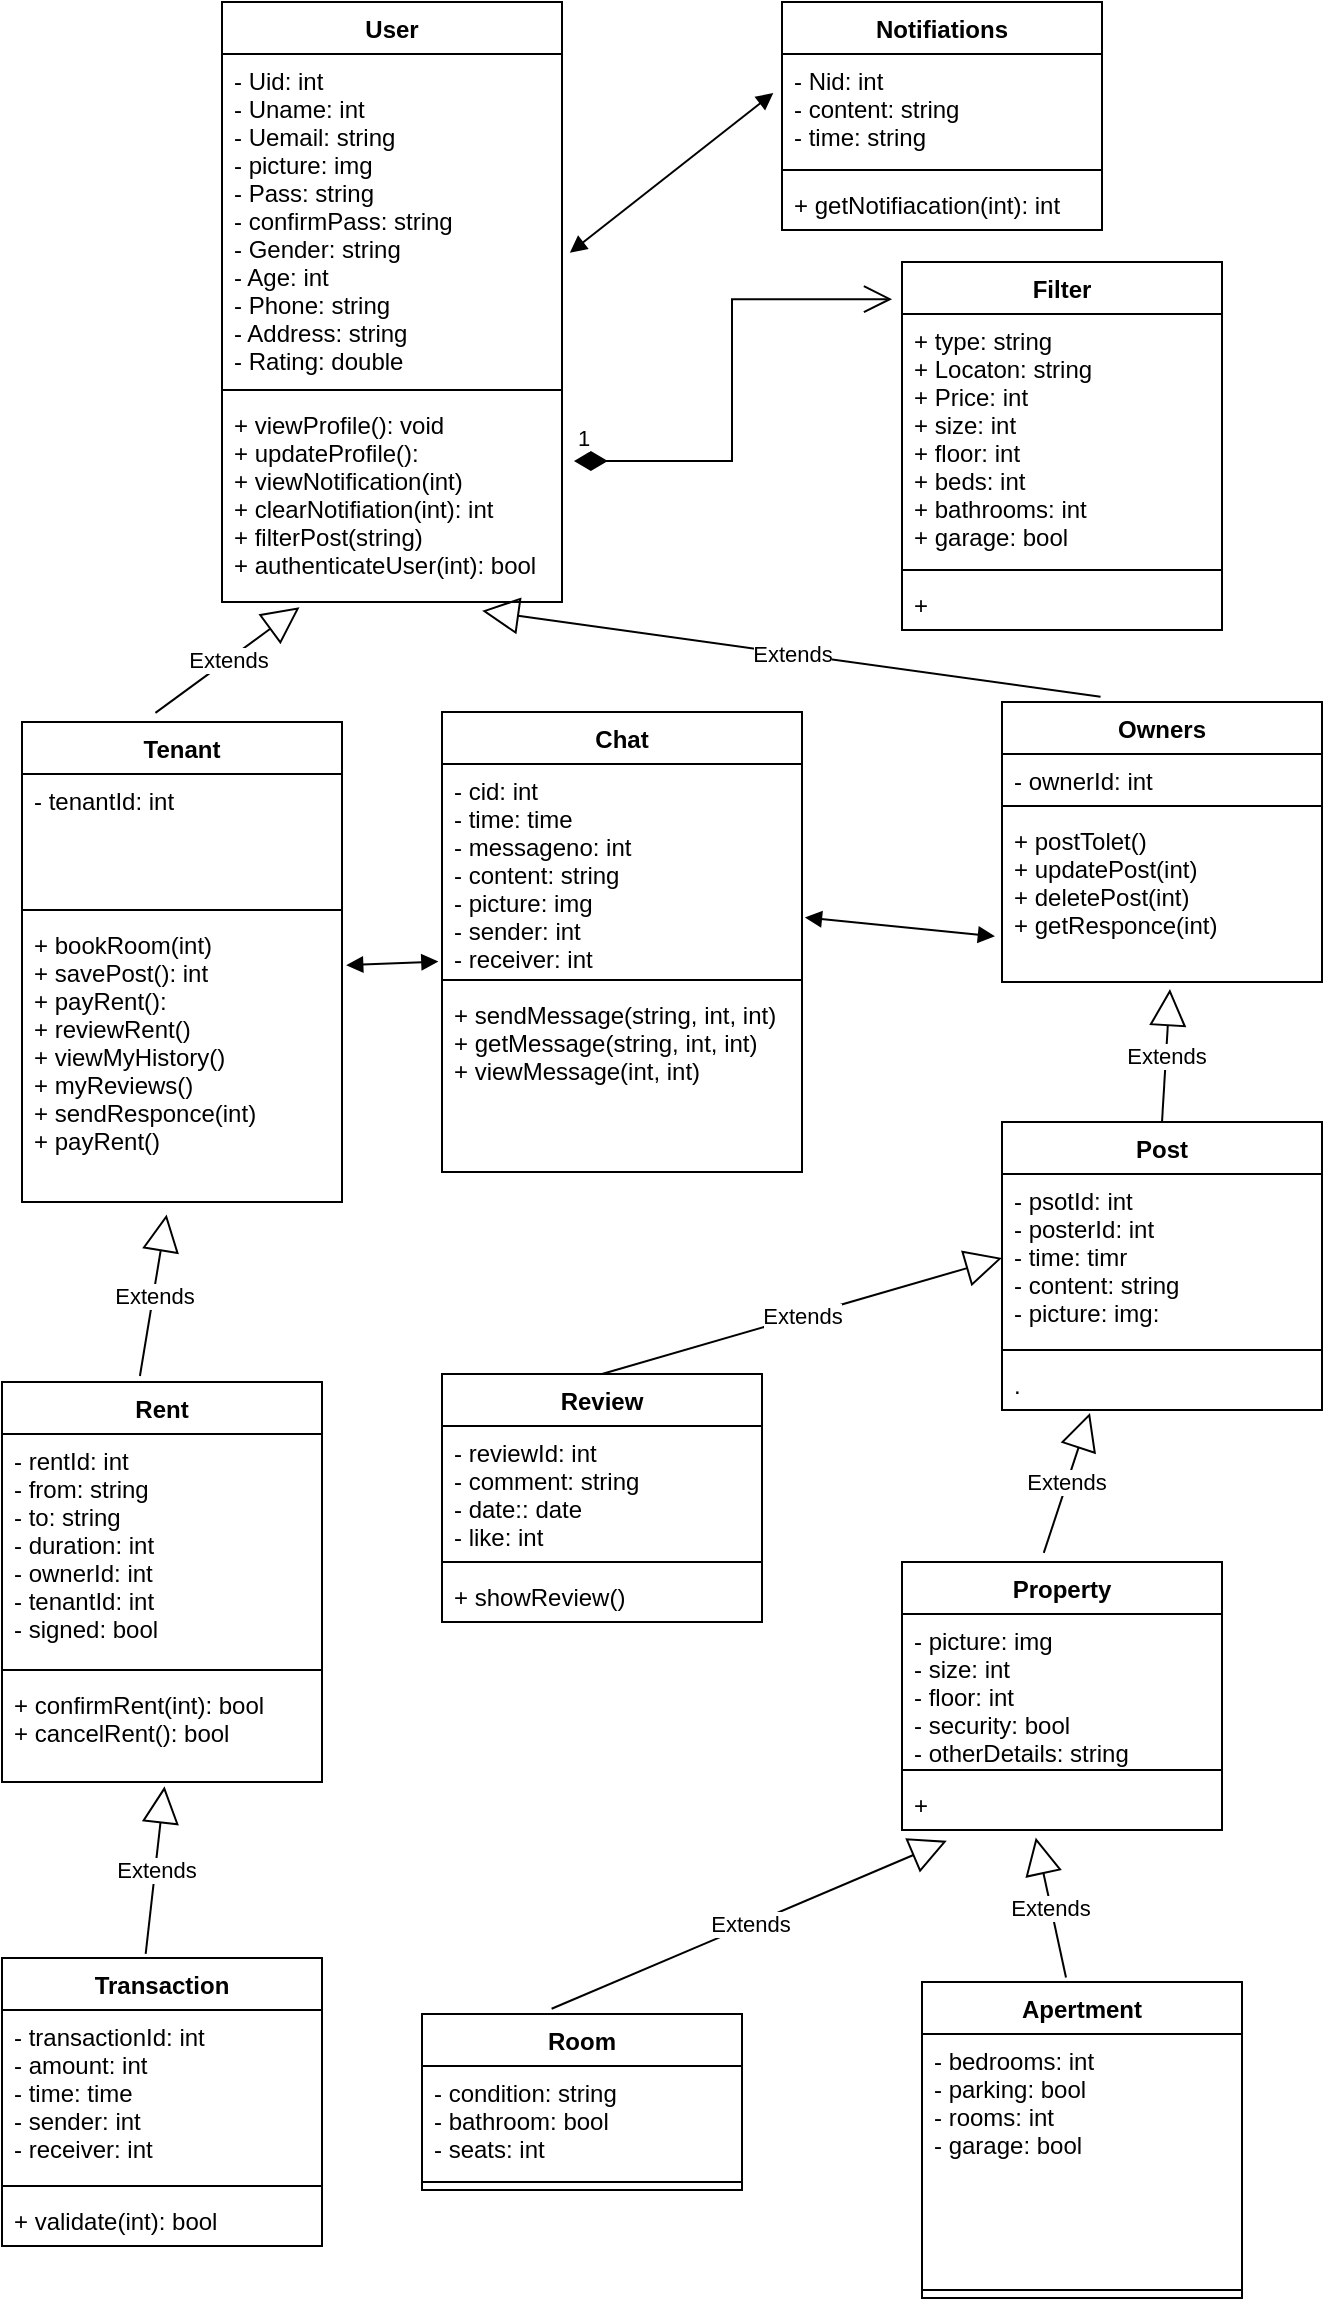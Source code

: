 <mxfile version="20.8.3" type="github">
  <diagram name="Page-1" id="c4acf3e9-155e-7222-9cf6-157b1a14988f">
    <mxGraphModel dx="1615" dy="958" grid="1" gridSize="10" guides="1" tooltips="1" connect="1" arrows="1" fold="1" page="1" pageScale="1" pageWidth="850" pageHeight="1100" background="none" math="0" shadow="0">
      <root>
        <mxCell id="0" />
        <mxCell id="1" parent="0" />
        <mxCell id="u3X4AU7v8dlmbGlDdiqq-5" value="User" style="swimlane;fontStyle=1;align=center;verticalAlign=top;childLayout=stackLayout;horizontal=1;startSize=26;horizontalStack=0;resizeParent=1;resizeParentMax=0;resizeLast=0;collapsible=1;marginBottom=0;" vertex="1" parent="1">
          <mxGeometry x="220" y="80" width="170" height="300" as="geometry" />
        </mxCell>
        <mxCell id="u3X4AU7v8dlmbGlDdiqq-6" value="- Uid: int&#xa;- Uname: int&#xa;- Uemail: string&#xa;- picture: img&#xa;- Pass: string&#xa;- confirmPass: string&#xa;- Gender: string&#xa;- Age: int&#xa;- Phone: string&#xa;- Address: string&#xa;- Rating: double" style="text;strokeColor=none;fillColor=none;align=left;verticalAlign=top;spacingLeft=4;spacingRight=4;overflow=hidden;rotatable=0;points=[[0,0.5],[1,0.5]];portConstraint=eastwest;" vertex="1" parent="u3X4AU7v8dlmbGlDdiqq-5">
          <mxGeometry y="26" width="170" height="164" as="geometry" />
        </mxCell>
        <mxCell id="u3X4AU7v8dlmbGlDdiqq-7" value="" style="line;strokeWidth=1;fillColor=none;align=left;verticalAlign=middle;spacingTop=-1;spacingLeft=3;spacingRight=3;rotatable=0;labelPosition=right;points=[];portConstraint=eastwest;strokeColor=inherit;" vertex="1" parent="u3X4AU7v8dlmbGlDdiqq-5">
          <mxGeometry y="190" width="170" height="8" as="geometry" />
        </mxCell>
        <mxCell id="u3X4AU7v8dlmbGlDdiqq-8" value="+ viewProfile(): void&#xa;+ updateProfile(): &#xa;+ viewNotification(int) &#xa;+ clearNotifiation(int): int&#xa;+ filterPost(string)&#xa;+ authenticateUser(int): bool" style="text;strokeColor=none;fillColor=none;align=left;verticalAlign=top;spacingLeft=4;spacingRight=4;overflow=hidden;rotatable=0;points=[[0,0.5],[1,0.5]];portConstraint=eastwest;" vertex="1" parent="u3X4AU7v8dlmbGlDdiqq-5">
          <mxGeometry y="198" width="170" height="102" as="geometry" />
        </mxCell>
        <mxCell id="u3X4AU7v8dlmbGlDdiqq-9" value="Notifiations" style="swimlane;fontStyle=1;align=center;verticalAlign=top;childLayout=stackLayout;horizontal=1;startSize=26;horizontalStack=0;resizeParent=1;resizeParentMax=0;resizeLast=0;collapsible=1;marginBottom=0;" vertex="1" parent="1">
          <mxGeometry x="500" y="80" width="160" height="114" as="geometry" />
        </mxCell>
        <mxCell id="u3X4AU7v8dlmbGlDdiqq-10" value="- Nid: int&#xa;- content: string&#xa;- time: string" style="text;strokeColor=none;fillColor=none;align=left;verticalAlign=top;spacingLeft=4;spacingRight=4;overflow=hidden;rotatable=0;points=[[0,0.5],[1,0.5]];portConstraint=eastwest;" vertex="1" parent="u3X4AU7v8dlmbGlDdiqq-9">
          <mxGeometry y="26" width="160" height="54" as="geometry" />
        </mxCell>
        <mxCell id="u3X4AU7v8dlmbGlDdiqq-11" value="" style="line;strokeWidth=1;fillColor=none;align=left;verticalAlign=middle;spacingTop=-1;spacingLeft=3;spacingRight=3;rotatable=0;labelPosition=right;points=[];portConstraint=eastwest;strokeColor=inherit;" vertex="1" parent="u3X4AU7v8dlmbGlDdiqq-9">
          <mxGeometry y="80" width="160" height="8" as="geometry" />
        </mxCell>
        <mxCell id="u3X4AU7v8dlmbGlDdiqq-12" value="+ getNotifiacation(int): int" style="text;strokeColor=none;fillColor=none;align=left;verticalAlign=top;spacingLeft=4;spacingRight=4;overflow=hidden;rotatable=0;points=[[0,0.5],[1,0.5]];portConstraint=eastwest;" vertex="1" parent="u3X4AU7v8dlmbGlDdiqq-9">
          <mxGeometry y="88" width="160" height="26" as="geometry" />
        </mxCell>
        <mxCell id="u3X4AU7v8dlmbGlDdiqq-20" value="Tenant" style="swimlane;fontStyle=1;align=center;verticalAlign=top;childLayout=stackLayout;horizontal=1;startSize=26;horizontalStack=0;resizeParent=1;resizeParentMax=0;resizeLast=0;collapsible=1;marginBottom=0;" vertex="1" parent="1">
          <mxGeometry x="120" y="440" width="160" height="240" as="geometry" />
        </mxCell>
        <mxCell id="u3X4AU7v8dlmbGlDdiqq-21" value="- tenantId: int" style="text;strokeColor=none;fillColor=none;align=left;verticalAlign=top;spacingLeft=4;spacingRight=4;overflow=hidden;rotatable=0;points=[[0,0.5],[1,0.5]];portConstraint=eastwest;" vertex="1" parent="u3X4AU7v8dlmbGlDdiqq-20">
          <mxGeometry y="26" width="160" height="64" as="geometry" />
        </mxCell>
        <mxCell id="u3X4AU7v8dlmbGlDdiqq-22" value="" style="line;strokeWidth=1;fillColor=none;align=left;verticalAlign=middle;spacingTop=-1;spacingLeft=3;spacingRight=3;rotatable=0;labelPosition=right;points=[];portConstraint=eastwest;strokeColor=inherit;" vertex="1" parent="u3X4AU7v8dlmbGlDdiqq-20">
          <mxGeometry y="90" width="160" height="8" as="geometry" />
        </mxCell>
        <mxCell id="u3X4AU7v8dlmbGlDdiqq-23" value="+ bookRoom(int)&#xa;+ savePost(): int&#xa;+ payRent(): &#xa;+ reviewRent()&#xa;+ viewMyHistory()&#xa;+ myReviews()&#xa;+ sendResponce(int)&#xa;+ payRent()&#xa;" style="text;strokeColor=none;fillColor=none;align=left;verticalAlign=top;spacingLeft=4;spacingRight=4;overflow=hidden;rotatable=0;points=[[0,0.5],[1,0.5]];portConstraint=eastwest;" vertex="1" parent="u3X4AU7v8dlmbGlDdiqq-20">
          <mxGeometry y="98" width="160" height="142" as="geometry" />
        </mxCell>
        <mxCell id="u3X4AU7v8dlmbGlDdiqq-24" value="Owners" style="swimlane;fontStyle=1;align=center;verticalAlign=top;childLayout=stackLayout;horizontal=1;startSize=26;horizontalStack=0;resizeParent=1;resizeParentMax=0;resizeLast=0;collapsible=1;marginBottom=0;" vertex="1" parent="1">
          <mxGeometry x="610" y="430" width="160" height="140" as="geometry" />
        </mxCell>
        <mxCell id="u3X4AU7v8dlmbGlDdiqq-25" value="- ownerId: int " style="text;strokeColor=none;fillColor=none;align=left;verticalAlign=top;spacingLeft=4;spacingRight=4;overflow=hidden;rotatable=0;points=[[0,0.5],[1,0.5]];portConstraint=eastwest;" vertex="1" parent="u3X4AU7v8dlmbGlDdiqq-24">
          <mxGeometry y="26" width="160" height="22" as="geometry" />
        </mxCell>
        <mxCell id="u3X4AU7v8dlmbGlDdiqq-26" value="" style="line;strokeWidth=1;fillColor=none;align=left;verticalAlign=middle;spacingTop=-1;spacingLeft=3;spacingRight=3;rotatable=0;labelPosition=right;points=[];portConstraint=eastwest;strokeColor=inherit;" vertex="1" parent="u3X4AU7v8dlmbGlDdiqq-24">
          <mxGeometry y="48" width="160" height="8" as="geometry" />
        </mxCell>
        <mxCell id="u3X4AU7v8dlmbGlDdiqq-27" value="+ postTolet()&#xa;+ updatePost(int)&#xa;+ deletePost(int)&#xa;+ getResponce(int)" style="text;strokeColor=none;fillColor=none;align=left;verticalAlign=top;spacingLeft=4;spacingRight=4;overflow=hidden;rotatable=0;points=[[0,0.5],[1,0.5]];portConstraint=eastwest;" vertex="1" parent="u3X4AU7v8dlmbGlDdiqq-24">
          <mxGeometry y="56" width="160" height="84" as="geometry" />
        </mxCell>
        <mxCell id="u3X4AU7v8dlmbGlDdiqq-28" value="Chat" style="swimlane;fontStyle=1;align=center;verticalAlign=top;childLayout=stackLayout;horizontal=1;startSize=26;horizontalStack=0;resizeParent=1;resizeParentMax=0;resizeLast=0;collapsible=1;marginBottom=0;" vertex="1" parent="1">
          <mxGeometry x="330" y="435" width="180" height="230" as="geometry" />
        </mxCell>
        <mxCell id="u3X4AU7v8dlmbGlDdiqq-29" value="- cid: int&#xa;- time: time&#xa;- messageno: int&#xa;- content: string&#xa;- picture: img&#xa;- sender: int&#xa;- receiver: int" style="text;strokeColor=none;fillColor=none;align=left;verticalAlign=top;spacingLeft=4;spacingRight=4;overflow=hidden;rotatable=0;points=[[0,0.5],[1,0.5]];portConstraint=eastwest;" vertex="1" parent="u3X4AU7v8dlmbGlDdiqq-28">
          <mxGeometry y="26" width="180" height="104" as="geometry" />
        </mxCell>
        <mxCell id="u3X4AU7v8dlmbGlDdiqq-30" value="" style="line;strokeWidth=1;fillColor=none;align=left;verticalAlign=middle;spacingTop=-1;spacingLeft=3;spacingRight=3;rotatable=0;labelPosition=right;points=[];portConstraint=eastwest;strokeColor=inherit;" vertex="1" parent="u3X4AU7v8dlmbGlDdiqq-28">
          <mxGeometry y="130" width="180" height="8" as="geometry" />
        </mxCell>
        <mxCell id="u3X4AU7v8dlmbGlDdiqq-31" value="+ sendMessage(string, int, int)&#xa;+ getMessage(string, int, int)&#xa;+ viewMessage(int, int)" style="text;strokeColor=none;fillColor=none;align=left;verticalAlign=top;spacingLeft=4;spacingRight=4;overflow=hidden;rotatable=0;points=[[0,0.5],[1,0.5]];portConstraint=eastwest;" vertex="1" parent="u3X4AU7v8dlmbGlDdiqq-28">
          <mxGeometry y="138" width="180" height="92" as="geometry" />
        </mxCell>
        <mxCell id="u3X4AU7v8dlmbGlDdiqq-32" value="Filter" style="swimlane;fontStyle=1;align=center;verticalAlign=top;childLayout=stackLayout;horizontal=1;startSize=26;horizontalStack=0;resizeParent=1;resizeParentMax=0;resizeLast=0;collapsible=1;marginBottom=0;" vertex="1" parent="1">
          <mxGeometry x="560" y="210" width="160" height="184" as="geometry" />
        </mxCell>
        <mxCell id="u3X4AU7v8dlmbGlDdiqq-33" value="+ type: string&#xa;+ Locaton: string&#xa;+ Price: int&#xa;+ size: int&#xa;+ floor: int&#xa;+ beds: int&#xa;+ bathrooms: int&#xa;+ garage: bool" style="text;strokeColor=none;fillColor=none;align=left;verticalAlign=top;spacingLeft=4;spacingRight=4;overflow=hidden;rotatable=0;points=[[0,0.5],[1,0.5]];portConstraint=eastwest;" vertex="1" parent="u3X4AU7v8dlmbGlDdiqq-32">
          <mxGeometry y="26" width="160" height="124" as="geometry" />
        </mxCell>
        <mxCell id="u3X4AU7v8dlmbGlDdiqq-34" value="" style="line;strokeWidth=1;fillColor=none;align=left;verticalAlign=middle;spacingTop=-1;spacingLeft=3;spacingRight=3;rotatable=0;labelPosition=right;points=[];portConstraint=eastwest;strokeColor=inherit;" vertex="1" parent="u3X4AU7v8dlmbGlDdiqq-32">
          <mxGeometry y="150" width="160" height="8" as="geometry" />
        </mxCell>
        <mxCell id="u3X4AU7v8dlmbGlDdiqq-35" value="+  " style="text;strokeColor=none;fillColor=none;align=left;verticalAlign=top;spacingLeft=4;spacingRight=4;overflow=hidden;rotatable=0;points=[[0,0.5],[1,0.5]];portConstraint=eastwest;" vertex="1" parent="u3X4AU7v8dlmbGlDdiqq-32">
          <mxGeometry y="158" width="160" height="26" as="geometry" />
        </mxCell>
        <mxCell id="u3X4AU7v8dlmbGlDdiqq-36" value="Post" style="swimlane;fontStyle=1;align=center;verticalAlign=top;childLayout=stackLayout;horizontal=1;startSize=26;horizontalStack=0;resizeParent=1;resizeParentMax=0;resizeLast=0;collapsible=1;marginBottom=0;" vertex="1" parent="1">
          <mxGeometry x="610" y="640" width="160" height="144" as="geometry" />
        </mxCell>
        <mxCell id="u3X4AU7v8dlmbGlDdiqq-37" value="- psotId: int&#xa;- posterId: int&#xa;- time: timr&#xa;- content: string&#xa;- picture: img:" style="text;strokeColor=none;fillColor=none;align=left;verticalAlign=top;spacingLeft=4;spacingRight=4;overflow=hidden;rotatable=0;points=[[0,0.5],[1,0.5]];portConstraint=eastwest;" vertex="1" parent="u3X4AU7v8dlmbGlDdiqq-36">
          <mxGeometry y="26" width="160" height="84" as="geometry" />
        </mxCell>
        <mxCell id="u3X4AU7v8dlmbGlDdiqq-38" value="" style="line;strokeWidth=1;fillColor=none;align=left;verticalAlign=middle;spacingTop=-1;spacingLeft=3;spacingRight=3;rotatable=0;labelPosition=right;points=[];portConstraint=eastwest;strokeColor=inherit;" vertex="1" parent="u3X4AU7v8dlmbGlDdiqq-36">
          <mxGeometry y="110" width="160" height="8" as="geometry" />
        </mxCell>
        <mxCell id="u3X4AU7v8dlmbGlDdiqq-39" value="." style="text;strokeColor=none;fillColor=none;align=left;verticalAlign=top;spacingLeft=4;spacingRight=4;overflow=hidden;rotatable=0;points=[[0,0.5],[1,0.5]];portConstraint=eastwest;" vertex="1" parent="u3X4AU7v8dlmbGlDdiqq-36">
          <mxGeometry y="118" width="160" height="26" as="geometry" />
        </mxCell>
        <mxCell id="u3X4AU7v8dlmbGlDdiqq-50" value="Property" style="swimlane;fontStyle=1;align=center;verticalAlign=top;childLayout=stackLayout;horizontal=1;startSize=26;horizontalStack=0;resizeParent=1;resizeParentMax=0;resizeLast=0;collapsible=1;marginBottom=0;" vertex="1" parent="1">
          <mxGeometry x="560" y="860" width="160" height="134" as="geometry" />
        </mxCell>
        <mxCell id="u3X4AU7v8dlmbGlDdiqq-51" value="- picture: img&#xa;- size: int&#xa;- floor: int&#xa;- security: bool&#xa;- otherDetails: string" style="text;strokeColor=none;fillColor=none;align=left;verticalAlign=top;spacingLeft=4;spacingRight=4;overflow=hidden;rotatable=0;points=[[0,0.5],[1,0.5]];portConstraint=eastwest;" vertex="1" parent="u3X4AU7v8dlmbGlDdiqq-50">
          <mxGeometry y="26" width="160" height="74" as="geometry" />
        </mxCell>
        <mxCell id="u3X4AU7v8dlmbGlDdiqq-52" value="" style="line;strokeWidth=1;fillColor=none;align=left;verticalAlign=middle;spacingTop=-1;spacingLeft=3;spacingRight=3;rotatable=0;labelPosition=right;points=[];portConstraint=eastwest;strokeColor=inherit;" vertex="1" parent="u3X4AU7v8dlmbGlDdiqq-50">
          <mxGeometry y="100" width="160" height="8" as="geometry" />
        </mxCell>
        <mxCell id="u3X4AU7v8dlmbGlDdiqq-53" value="+" style="text;strokeColor=none;fillColor=none;align=left;verticalAlign=top;spacingLeft=4;spacingRight=4;overflow=hidden;rotatable=0;points=[[0,0.5],[1,0.5]];portConstraint=eastwest;" vertex="1" parent="u3X4AU7v8dlmbGlDdiqq-50">
          <mxGeometry y="108" width="160" height="26" as="geometry" />
        </mxCell>
        <mxCell id="u3X4AU7v8dlmbGlDdiqq-54" value="Room" style="swimlane;fontStyle=1;align=center;verticalAlign=top;childLayout=stackLayout;horizontal=1;startSize=26;horizontalStack=0;resizeParent=1;resizeParentMax=0;resizeLast=0;collapsible=1;marginBottom=0;" vertex="1" parent="1">
          <mxGeometry x="320" y="1086" width="160" height="88" as="geometry" />
        </mxCell>
        <mxCell id="u3X4AU7v8dlmbGlDdiqq-55" value="- condition: string&#xa;- bathroom: bool&#xa;- seats: int" style="text;strokeColor=none;fillColor=none;align=left;verticalAlign=top;spacingLeft=4;spacingRight=4;overflow=hidden;rotatable=0;points=[[0,0.5],[1,0.5]];portConstraint=eastwest;" vertex="1" parent="u3X4AU7v8dlmbGlDdiqq-54">
          <mxGeometry y="26" width="160" height="54" as="geometry" />
        </mxCell>
        <mxCell id="u3X4AU7v8dlmbGlDdiqq-56" value="" style="line;strokeWidth=1;fillColor=none;align=left;verticalAlign=middle;spacingTop=-1;spacingLeft=3;spacingRight=3;rotatable=0;labelPosition=right;points=[];portConstraint=eastwest;strokeColor=inherit;" vertex="1" parent="u3X4AU7v8dlmbGlDdiqq-54">
          <mxGeometry y="80" width="160" height="8" as="geometry" />
        </mxCell>
        <mxCell id="u3X4AU7v8dlmbGlDdiqq-58" value="Apertment" style="swimlane;fontStyle=1;align=center;verticalAlign=top;childLayout=stackLayout;horizontal=1;startSize=26;horizontalStack=0;resizeParent=1;resizeParentMax=0;resizeLast=0;collapsible=1;marginBottom=0;" vertex="1" parent="1">
          <mxGeometry x="570" y="1070" width="160" height="158" as="geometry" />
        </mxCell>
        <mxCell id="u3X4AU7v8dlmbGlDdiqq-59" value="- bedrooms: int&#xa;- parking: bool&#xa;- rooms: int&#xa;- garage: bool" style="text;strokeColor=none;fillColor=none;align=left;verticalAlign=top;spacingLeft=4;spacingRight=4;overflow=hidden;rotatable=0;points=[[0,0.5],[1,0.5]];portConstraint=eastwest;" vertex="1" parent="u3X4AU7v8dlmbGlDdiqq-58">
          <mxGeometry y="26" width="160" height="124" as="geometry" />
        </mxCell>
        <mxCell id="u3X4AU7v8dlmbGlDdiqq-60" value="" style="line;strokeWidth=1;fillColor=none;align=left;verticalAlign=middle;spacingTop=-1;spacingLeft=3;spacingRight=3;rotatable=0;labelPosition=right;points=[];portConstraint=eastwest;strokeColor=inherit;" vertex="1" parent="u3X4AU7v8dlmbGlDdiqq-58">
          <mxGeometry y="150" width="160" height="8" as="geometry" />
        </mxCell>
        <mxCell id="u3X4AU7v8dlmbGlDdiqq-63" value="Extends" style="endArrow=block;endSize=16;endFill=0;html=1;rounded=0;exitX=0.45;exitY=-0.014;exitDx=0;exitDy=0;exitPerimeter=0;entryX=0.418;entryY=1.146;entryDx=0;entryDy=0;entryPerimeter=0;" edge="1" parent="1" source="u3X4AU7v8dlmbGlDdiqq-58" target="u3X4AU7v8dlmbGlDdiqq-53">
          <mxGeometry width="160" relative="1" as="geometry">
            <mxPoint x="780" y="1120" as="sourcePoint" />
            <mxPoint x="620" y="1120" as="targetPoint" />
          </mxGeometry>
        </mxCell>
        <mxCell id="u3X4AU7v8dlmbGlDdiqq-64" value="Extends" style="endArrow=block;endSize=16;endFill=0;html=1;rounded=0;exitX=0.443;exitY=-0.034;exitDx=0;exitDy=0;exitPerimeter=0;entryX=0.275;entryY=1.058;entryDx=0;entryDy=0;entryPerimeter=0;" edge="1" parent="1" source="u3X4AU7v8dlmbGlDdiqq-50" target="u3X4AU7v8dlmbGlDdiqq-39">
          <mxGeometry width="160" relative="1" as="geometry">
            <mxPoint x="790" y="910" as="sourcePoint" />
            <mxPoint x="630" y="910" as="targetPoint" />
          </mxGeometry>
        </mxCell>
        <mxCell id="u3X4AU7v8dlmbGlDdiqq-65" value="Transaction" style="swimlane;fontStyle=1;align=center;verticalAlign=top;childLayout=stackLayout;horizontal=1;startSize=26;horizontalStack=0;resizeParent=1;resizeParentMax=0;resizeLast=0;collapsible=1;marginBottom=0;" vertex="1" parent="1">
          <mxGeometry x="110" y="1058" width="160" height="144" as="geometry" />
        </mxCell>
        <mxCell id="u3X4AU7v8dlmbGlDdiqq-66" value="- transactionId: int&#xa;- amount: int&#xa;- time: time&#xa;- sender: int&#xa;- receiver: int" style="text;strokeColor=none;fillColor=none;align=left;verticalAlign=top;spacingLeft=4;spacingRight=4;overflow=hidden;rotatable=0;points=[[0,0.5],[1,0.5]];portConstraint=eastwest;" vertex="1" parent="u3X4AU7v8dlmbGlDdiqq-65">
          <mxGeometry y="26" width="160" height="84" as="geometry" />
        </mxCell>
        <mxCell id="u3X4AU7v8dlmbGlDdiqq-67" value="" style="line;strokeWidth=1;fillColor=none;align=left;verticalAlign=middle;spacingTop=-1;spacingLeft=3;spacingRight=3;rotatable=0;labelPosition=right;points=[];portConstraint=eastwest;strokeColor=inherit;" vertex="1" parent="u3X4AU7v8dlmbGlDdiqq-65">
          <mxGeometry y="110" width="160" height="8" as="geometry" />
        </mxCell>
        <mxCell id="u3X4AU7v8dlmbGlDdiqq-68" value="+ validate(int): bool" style="text;strokeColor=none;fillColor=none;align=left;verticalAlign=top;spacingLeft=4;spacingRight=4;overflow=hidden;rotatable=0;points=[[0,0.5],[1,0.5]];portConstraint=eastwest;" vertex="1" parent="u3X4AU7v8dlmbGlDdiqq-65">
          <mxGeometry y="118" width="160" height="26" as="geometry" />
        </mxCell>
        <mxCell id="u3X4AU7v8dlmbGlDdiqq-69" value="Rent" style="swimlane;fontStyle=1;align=center;verticalAlign=top;childLayout=stackLayout;horizontal=1;startSize=26;horizontalStack=0;resizeParent=1;resizeParentMax=0;resizeLast=0;collapsible=1;marginBottom=0;" vertex="1" parent="1">
          <mxGeometry x="110" y="770" width="160" height="200" as="geometry" />
        </mxCell>
        <mxCell id="u3X4AU7v8dlmbGlDdiqq-70" value="- rentId: int&#xa;- from: string&#xa;- to: string&#xa;- duration: int&#xa;- ownerId: int&#xa;- tenantId: int&#xa;- signed: bool" style="text;strokeColor=none;fillColor=none;align=left;verticalAlign=top;spacingLeft=4;spacingRight=4;overflow=hidden;rotatable=0;points=[[0,0.5],[1,0.5]];portConstraint=eastwest;" vertex="1" parent="u3X4AU7v8dlmbGlDdiqq-69">
          <mxGeometry y="26" width="160" height="114" as="geometry" />
        </mxCell>
        <mxCell id="u3X4AU7v8dlmbGlDdiqq-71" value="" style="line;strokeWidth=1;fillColor=none;align=left;verticalAlign=middle;spacingTop=-1;spacingLeft=3;spacingRight=3;rotatable=0;labelPosition=right;points=[];portConstraint=eastwest;strokeColor=inherit;" vertex="1" parent="u3X4AU7v8dlmbGlDdiqq-69">
          <mxGeometry y="140" width="160" height="8" as="geometry" />
        </mxCell>
        <mxCell id="u3X4AU7v8dlmbGlDdiqq-72" value="+ confirmRent(int): bool&#xa;+ cancelRent(): bool" style="text;strokeColor=none;fillColor=none;align=left;verticalAlign=top;spacingLeft=4;spacingRight=4;overflow=hidden;rotatable=0;points=[[0,0.5],[1,0.5]];portConstraint=eastwest;" vertex="1" parent="u3X4AU7v8dlmbGlDdiqq-69">
          <mxGeometry y="148" width="160" height="52" as="geometry" />
        </mxCell>
        <mxCell id="u3X4AU7v8dlmbGlDdiqq-75" value="" style="endArrow=block;startArrow=block;endFill=1;startFill=1;html=1;rounded=0;exitX=1.013;exitY=0.166;exitDx=0;exitDy=0;exitPerimeter=0;entryX=-0.01;entryY=0.95;entryDx=0;entryDy=0;entryPerimeter=0;" edge="1" parent="1" source="u3X4AU7v8dlmbGlDdiqq-23" target="u3X4AU7v8dlmbGlDdiqq-29">
          <mxGeometry width="160" relative="1" as="geometry">
            <mxPoint x="280" y="620" as="sourcePoint" />
            <mxPoint x="440" y="620" as="targetPoint" />
          </mxGeometry>
        </mxCell>
        <mxCell id="u3X4AU7v8dlmbGlDdiqq-76" value="" style="endArrow=block;startArrow=block;endFill=1;startFill=1;html=1;rounded=0;exitX=1.008;exitY=0.738;exitDx=0;exitDy=0;exitPerimeter=0;entryX=-0.022;entryY=0.728;entryDx=0;entryDy=0;entryPerimeter=0;" edge="1" parent="1" source="u3X4AU7v8dlmbGlDdiqq-29" target="u3X4AU7v8dlmbGlDdiqq-27">
          <mxGeometry width="160" relative="1" as="geometry">
            <mxPoint x="540" y="620" as="sourcePoint" />
            <mxPoint x="710" y="620" as="targetPoint" />
          </mxGeometry>
        </mxCell>
        <mxCell id="u3X4AU7v8dlmbGlDdiqq-78" value="Extends" style="endArrow=block;endSize=16;endFill=0;html=1;rounded=0;exitX=0.417;exitY=-0.019;exitDx=0;exitDy=0;exitPerimeter=0;entryX=0.228;entryY=1.026;entryDx=0;entryDy=0;entryPerimeter=0;" edge="1" parent="1" source="u3X4AU7v8dlmbGlDdiqq-20" target="u3X4AU7v8dlmbGlDdiqq-8">
          <mxGeometry width="160" relative="1" as="geometry">
            <mxPoint x="340" y="460" as="sourcePoint" />
            <mxPoint x="180" y="460" as="targetPoint" />
          </mxGeometry>
        </mxCell>
        <mxCell id="u3X4AU7v8dlmbGlDdiqq-79" value="Extends" style="endArrow=block;endSize=16;endFill=0;html=1;rounded=0;exitX=0.308;exitY=-0.019;exitDx=0;exitDy=0;exitPerimeter=0;entryX=0.765;entryY=1.043;entryDx=0;entryDy=0;entryPerimeter=0;" edge="1" parent="1" source="u3X4AU7v8dlmbGlDdiqq-24" target="u3X4AU7v8dlmbGlDdiqq-8">
          <mxGeometry width="160" relative="1" as="geometry">
            <mxPoint x="430" y="450" as="sourcePoint" />
            <mxPoint x="270" y="450" as="targetPoint" />
          </mxGeometry>
        </mxCell>
        <mxCell id="u3X4AU7v8dlmbGlDdiqq-80" value="Extends" style="endArrow=block;endSize=16;endFill=0;html=1;rounded=0;exitX=0.431;exitY=-0.015;exitDx=0;exitDy=0;exitPerimeter=0;entryX=0.452;entryY=1.044;entryDx=0;entryDy=0;entryPerimeter=0;" edge="1" parent="1" source="u3X4AU7v8dlmbGlDdiqq-69" target="u3X4AU7v8dlmbGlDdiqq-23">
          <mxGeometry width="160" relative="1" as="geometry">
            <mxPoint x="330" y="830" as="sourcePoint" />
            <mxPoint x="170" y="830" as="targetPoint" />
          </mxGeometry>
        </mxCell>
        <mxCell id="u3X4AU7v8dlmbGlDdiqq-82" value="Extends" style="endArrow=block;endSize=16;endFill=0;html=1;rounded=0;exitX=0.405;exitY=-0.03;exitDx=0;exitDy=0;exitPerimeter=0;entryX=0.14;entryY=1.208;entryDx=0;entryDy=0;entryPerimeter=0;" edge="1" parent="1" source="u3X4AU7v8dlmbGlDdiqq-54" target="u3X4AU7v8dlmbGlDdiqq-53">
          <mxGeometry width="160" relative="1" as="geometry">
            <mxPoint x="840" y="1130" as="sourcePoint" />
            <mxPoint x="680" y="1130" as="targetPoint" />
          </mxGeometry>
        </mxCell>
        <mxCell id="u3X4AU7v8dlmbGlDdiqq-86" value="Extends" style="endArrow=block;endSize=16;endFill=0;html=1;rounded=0;exitX=0.449;exitY=-0.014;exitDx=0;exitDy=0;exitPerimeter=0;entryX=0.508;entryY=1.042;entryDx=0;entryDy=0;entryPerimeter=0;" edge="1" parent="1" source="u3X4AU7v8dlmbGlDdiqq-65" target="u3X4AU7v8dlmbGlDdiqq-72">
          <mxGeometry width="160" relative="1" as="geometry">
            <mxPoint x="290" y="1080" as="sourcePoint" />
            <mxPoint x="130" y="1080" as="targetPoint" />
          </mxGeometry>
        </mxCell>
        <mxCell id="u3X4AU7v8dlmbGlDdiqq-88" value="" style="endArrow=block;startArrow=block;endFill=1;startFill=1;html=1;rounded=0;exitX=1.023;exitY=0.606;exitDx=0;exitDy=0;exitPerimeter=0;entryX=-0.027;entryY=0.361;entryDx=0;entryDy=0;entryPerimeter=0;" edge="1" parent="1" source="u3X4AU7v8dlmbGlDdiqq-6" target="u3X4AU7v8dlmbGlDdiqq-10">
          <mxGeometry width="160" relative="1" as="geometry">
            <mxPoint x="330" y="240" as="sourcePoint" />
            <mxPoint x="500" y="240" as="targetPoint" />
          </mxGeometry>
        </mxCell>
        <mxCell id="u3X4AU7v8dlmbGlDdiqq-96" value="Extends" style="endArrow=block;endSize=16;endFill=0;html=1;rounded=0;entryX=0.525;entryY=1.042;entryDx=0;entryDy=0;entryPerimeter=0;exitX=0.5;exitY=0;exitDx=0;exitDy=0;" edge="1" parent="1" source="u3X4AU7v8dlmbGlDdiqq-36" target="u3X4AU7v8dlmbGlDdiqq-27">
          <mxGeometry width="160" relative="1" as="geometry">
            <mxPoint x="600" y="620" as="sourcePoint" />
            <mxPoint x="760" y="620" as="targetPoint" />
          </mxGeometry>
        </mxCell>
        <mxCell id="u3X4AU7v8dlmbGlDdiqq-98" value="1" style="endArrow=open;html=1;endSize=12;startArrow=diamondThin;startSize=14;startFill=1;edgeStyle=orthogonalEdgeStyle;align=left;verticalAlign=bottom;rounded=0;exitX=1.035;exitY=0.309;exitDx=0;exitDy=0;exitPerimeter=0;entryX=-0.031;entryY=0.101;entryDx=0;entryDy=0;entryPerimeter=0;" edge="1" parent="1" source="u3X4AU7v8dlmbGlDdiqq-8" target="u3X4AU7v8dlmbGlDdiqq-32">
          <mxGeometry x="-1" y="3" relative="1" as="geometry">
            <mxPoint x="420" y="310" as="sourcePoint" />
            <mxPoint x="600" y="310" as="targetPoint" />
          </mxGeometry>
        </mxCell>
        <mxCell id="u3X4AU7v8dlmbGlDdiqq-100" value="Review" style="swimlane;fontStyle=1;align=center;verticalAlign=top;childLayout=stackLayout;horizontal=1;startSize=26;horizontalStack=0;resizeParent=1;resizeParentMax=0;resizeLast=0;collapsible=1;marginBottom=0;" vertex="1" parent="1">
          <mxGeometry x="330" y="766" width="160" height="124" as="geometry" />
        </mxCell>
        <mxCell id="u3X4AU7v8dlmbGlDdiqq-101" value="- reviewId: int&#xa;- comment: string&#xa;- date:: date&#xa;- like: int" style="text;strokeColor=none;fillColor=none;align=left;verticalAlign=top;spacingLeft=4;spacingRight=4;overflow=hidden;rotatable=0;points=[[0,0.5],[1,0.5]];portConstraint=eastwest;" vertex="1" parent="u3X4AU7v8dlmbGlDdiqq-100">
          <mxGeometry y="26" width="160" height="64" as="geometry" />
        </mxCell>
        <mxCell id="u3X4AU7v8dlmbGlDdiqq-102" value="" style="line;strokeWidth=1;fillColor=none;align=left;verticalAlign=middle;spacingTop=-1;spacingLeft=3;spacingRight=3;rotatable=0;labelPosition=right;points=[];portConstraint=eastwest;strokeColor=inherit;" vertex="1" parent="u3X4AU7v8dlmbGlDdiqq-100">
          <mxGeometry y="90" width="160" height="8" as="geometry" />
        </mxCell>
        <mxCell id="u3X4AU7v8dlmbGlDdiqq-103" value="+ showReview()" style="text;strokeColor=none;fillColor=none;align=left;verticalAlign=top;spacingLeft=4;spacingRight=4;overflow=hidden;rotatable=0;points=[[0,0.5],[1,0.5]];portConstraint=eastwest;" vertex="1" parent="u3X4AU7v8dlmbGlDdiqq-100">
          <mxGeometry y="98" width="160" height="26" as="geometry" />
        </mxCell>
        <mxCell id="u3X4AU7v8dlmbGlDdiqq-104" value="Extends" style="endArrow=block;endSize=16;endFill=0;html=1;rounded=0;entryX=0;entryY=0.5;entryDx=0;entryDy=0;exitX=0.5;exitY=0;exitDx=0;exitDy=0;" edge="1" parent="1" source="u3X4AU7v8dlmbGlDdiqq-100" target="u3X4AU7v8dlmbGlDdiqq-37">
          <mxGeometry width="160" relative="1" as="geometry">
            <mxPoint x="430" y="780" as="sourcePoint" />
            <mxPoint x="550" y="730" as="targetPoint" />
          </mxGeometry>
        </mxCell>
      </root>
    </mxGraphModel>
  </diagram>
</mxfile>

